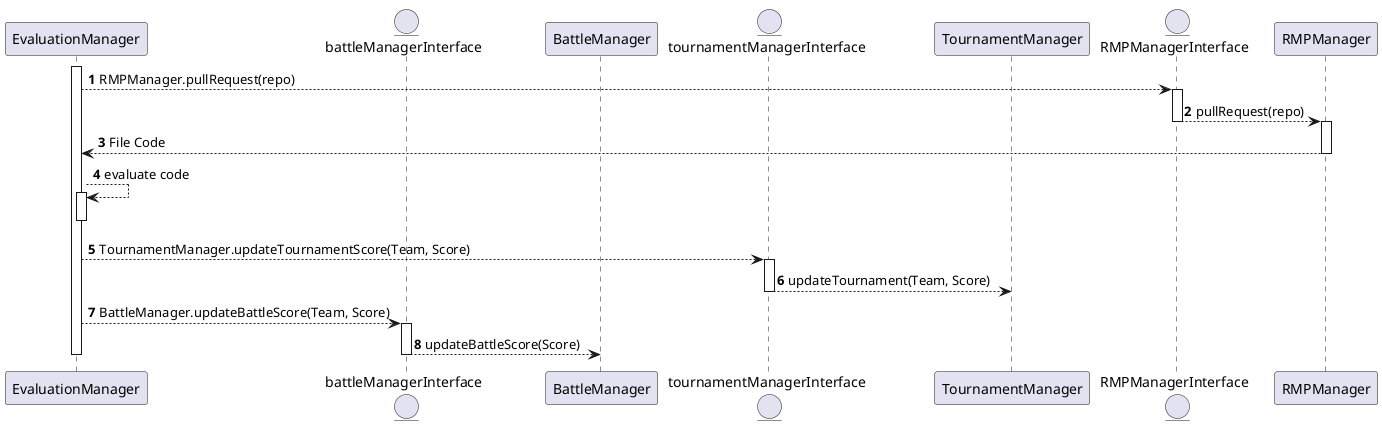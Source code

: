 @startuml

autonumber

participant EvaluationManager as EM
entity battleManagerInterface as BMI
participant BattleManager as BM
entity tournamentManagerInterface as TMI
participant TournamentManager as TM
entity RMPManagerInterface as RMI
participant RMPManager as RMP


activate EM
EM --> RMI: RMPManager.pullRequest(repo)
activate RMI
RMI --> RMP: pullRequest(repo)
deactivate RMI
activate RMP
RMP --> EM: File Code
deactivate RMP
EM --> EM: evaluate code
activate EM
deactivate EM
EM --> TMI: TournamentManager.updateTournamentScore(Team, Score)
activate TMI
TMI --> TM: updateTournament(Team, Score)
deactivate TMI
EM --> BMI: BattleManager.updateBattleScore(Team, Score)
activate BMI
BMI --> BM: updateBattleScore(Score)
deactivate BMI
deactivate EM
@enduml